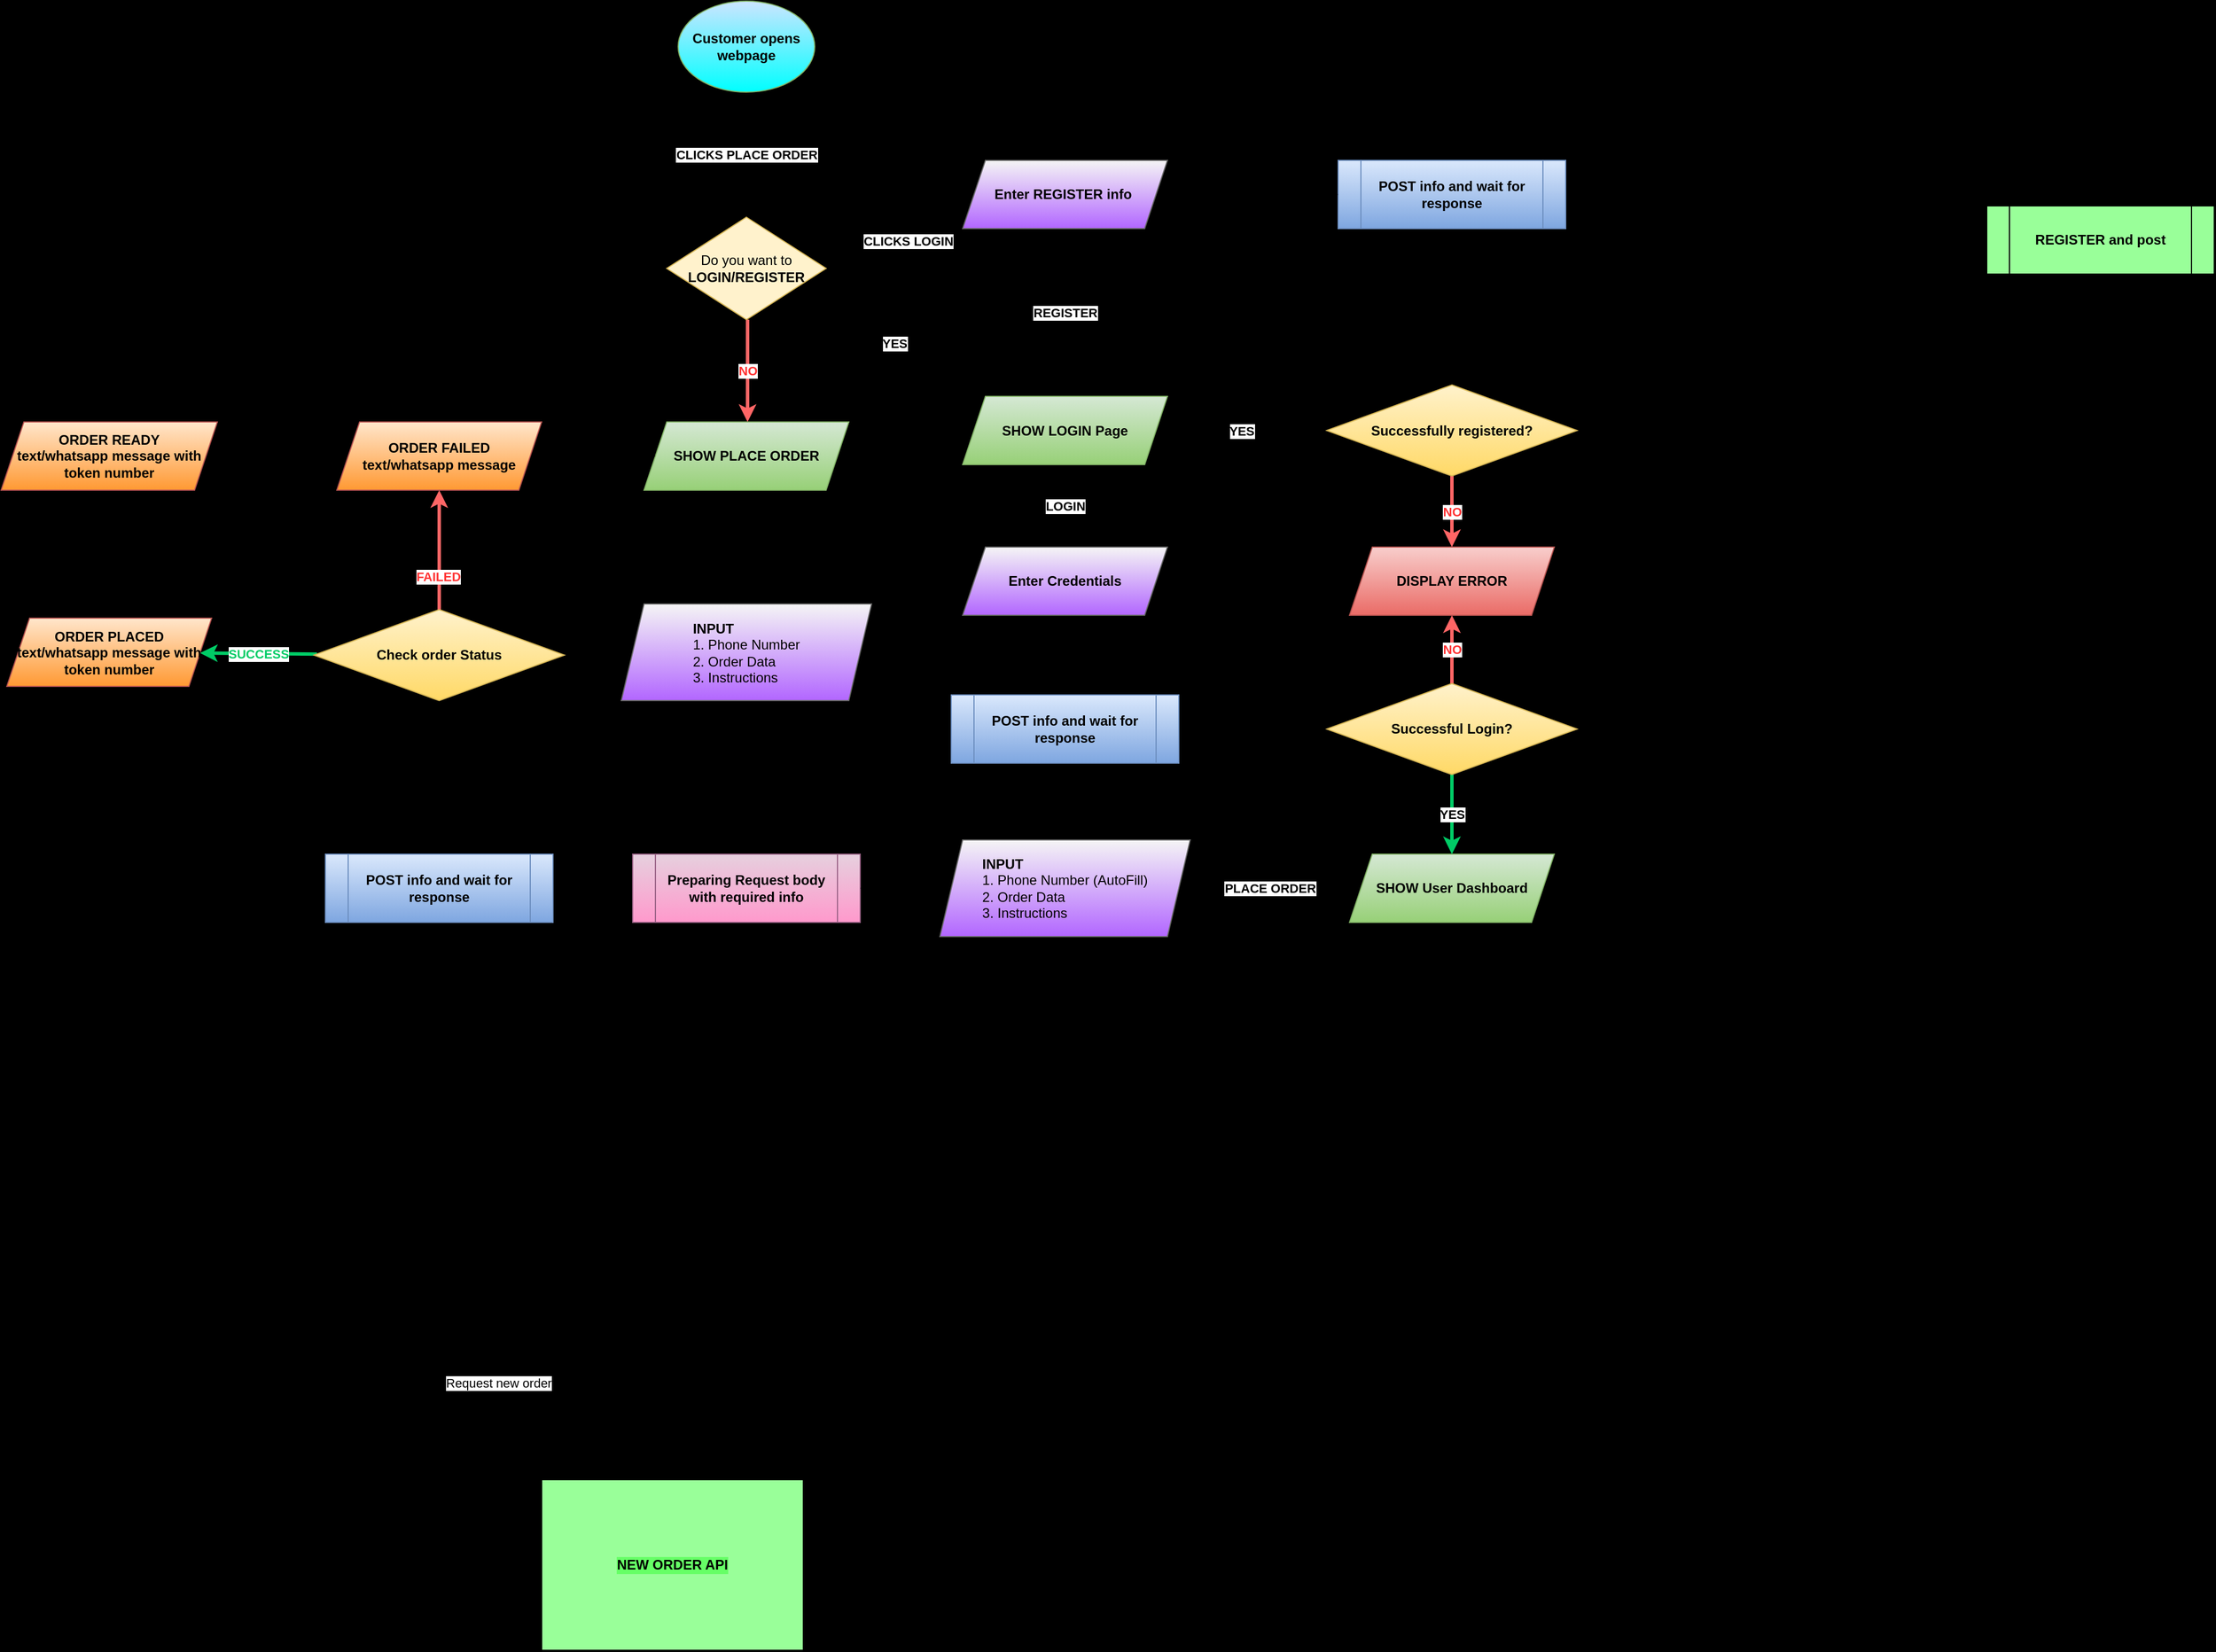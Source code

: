 <mxfile version="20.1.1" type="github">
  <diagram id="C5RBs43oDa-KdzZeNtuy" name="Page-1">
    <mxGraphModel dx="2500" dy="2134" grid="1" gridSize="10" guides="1" tooltips="1" connect="1" arrows="1" fold="1" page="1" pageScale="1" pageWidth="827" pageHeight="1169" background="#000000" math="0" shadow="0">
      <root>
        <mxCell id="WIyWlLk6GJQsqaUBKTNV-0" />
        <mxCell id="WIyWlLk6GJQsqaUBKTNV-1" parent="WIyWlLk6GJQsqaUBKTNV-0" />
        <mxCell id="2edAkVouW0L0a5yWlTD0-2" value="&lt;b&gt;CLICKS PLACE ORDER&lt;/b&gt;" style="rounded=0;orthogonalLoop=1;jettySize=auto;html=1;" parent="WIyWlLk6GJQsqaUBKTNV-1" source="2edAkVouW0L0a5yWlTD0-0" target="2edAkVouW0L0a5yWlTD0-1" edge="1">
          <mxGeometry relative="1" as="geometry" />
        </mxCell>
        <mxCell id="rCX9F-Vlkk9MKf0EUX4H-53" value="&lt;b&gt;CLICKS LOGIN&lt;/b&gt;" style="edgeStyle=none;rounded=0;orthogonalLoop=1;jettySize=auto;html=1;" edge="1" parent="WIyWlLk6GJQsqaUBKTNV-1" source="2edAkVouW0L0a5yWlTD0-0" target="rCX9F-Vlkk9MKf0EUX4H-58">
          <mxGeometry relative="1" as="geometry" />
        </mxCell>
        <mxCell id="2edAkVouW0L0a5yWlTD0-0" value="&lt;b&gt;Customer opens webpage&lt;/b&gt;" style="ellipse;whiteSpace=wrap;html=1;fillColor=#CCE5FF;gradientColor=#00FFFF;strokeColor=#82b366;" parent="WIyWlLk6GJQsqaUBKTNV-1" vertex="1">
          <mxGeometry x="330" y="-170" width="120" height="80" as="geometry" />
        </mxCell>
        <mxCell id="2edAkVouW0L0a5yWlTD0-6" value="&lt;b&gt;&lt;font color=&quot;#ff3333&quot;&gt;NO&lt;/font&gt;&lt;/b&gt;" style="rounded=0;orthogonalLoop=1;jettySize=auto;html=1;strokeColor=#FF6666;fontStyle=1;strokeWidth=3;" parent="WIyWlLk6GJQsqaUBKTNV-1" edge="1">
          <mxGeometry relative="1" as="geometry">
            <mxPoint x="391" y="110" as="sourcePoint" />
            <mxPoint x="391" y="200" as="targetPoint" />
          </mxGeometry>
        </mxCell>
        <mxCell id="rCX9F-Vlkk9MKf0EUX4H-11" value="&lt;b&gt;YES&lt;/b&gt;" style="edgeStyle=none;rounded=0;orthogonalLoop=1;jettySize=auto;html=1;" edge="1" parent="WIyWlLk6GJQsqaUBKTNV-1" source="2edAkVouW0L0a5yWlTD0-1" target="rCX9F-Vlkk9MKf0EUX4H-58">
          <mxGeometry relative="1" as="geometry" />
        </mxCell>
        <mxCell id="rCX9F-Vlkk9MKf0EUX4H-54" style="edgeStyle=none;rounded=0;orthogonalLoop=1;jettySize=auto;html=1;" edge="1" parent="WIyWlLk6GJQsqaUBKTNV-1" source="rCX9F-Vlkk9MKf0EUX4H-1" target="2edAkVouW0L0a5yWlTD0-5">
          <mxGeometry relative="1" as="geometry" />
        </mxCell>
        <mxCell id="2edAkVouW0L0a5yWlTD0-1" value="Do you want to &lt;b&gt;LOGIN/REGISTER&lt;/b&gt;" style="rhombus;whiteSpace=wrap;html=1;fillColor=#fff2cc;strokeColor=#d6b656;" parent="WIyWlLk6GJQsqaUBKTNV-1" vertex="1">
          <mxGeometry x="320" y="20" width="140" height="90" as="geometry" />
        </mxCell>
        <mxCell id="2edAkVouW0L0a5yWlTD0-10" value="Request new order" style="rounded=0;orthogonalLoop=1;jettySize=auto;html=1;" parent="WIyWlLk6GJQsqaUBKTNV-1" target="2edAkVouW0L0a5yWlTD0-7" edge="1">
          <mxGeometry relative="1" as="geometry">
            <mxPoint x="90" y="960" as="sourcePoint" />
          </mxGeometry>
        </mxCell>
        <mxCell id="2edAkVouW0L0a5yWlTD0-12" style="edgeStyle=none;rounded=0;orthogonalLoop=1;jettySize=auto;html=1;" parent="WIyWlLk6GJQsqaUBKTNV-1" source="rCX9F-Vlkk9MKf0EUX4H-43" target="2edAkVouW0L0a5yWlTD0-11" edge="1">
          <mxGeometry relative="1" as="geometry" />
        </mxCell>
        <mxCell id="rCX9F-Vlkk9MKf0EUX4H-44" style="edgeStyle=none;rounded=0;orthogonalLoop=1;jettySize=auto;html=1;" edge="1" parent="WIyWlLk6GJQsqaUBKTNV-1" source="2edAkVouW0L0a5yWlTD0-5" target="rCX9F-Vlkk9MKf0EUX4H-43">
          <mxGeometry relative="1" as="geometry" />
        </mxCell>
        <mxCell id="2edAkVouW0L0a5yWlTD0-5" value="&lt;div style=&quot;text-align: left;&quot;&gt;&lt;b style=&quot;background-color: initial;&quot;&gt;INPUT&lt;/b&gt;&lt;/div&gt;&lt;div style=&quot;text-align: left;&quot;&gt;&lt;span style=&quot;background-color: initial;&quot;&gt;1. Phone Number&lt;/span&gt;&lt;/div&gt;&lt;div style=&quot;text-align: left;&quot;&gt;&lt;span style=&quot;background-color: initial;&quot;&gt;2. Order Data&lt;/span&gt;&lt;/div&gt;&lt;div style=&quot;text-align: left;&quot;&gt;&lt;span style=&quot;background-color: initial;&quot;&gt;3. Instructions&lt;/span&gt;&lt;/div&gt;" style="shape=parallelogram;perimeter=parallelogramPerimeter;whiteSpace=wrap;html=1;fixedSize=1;fillColor=#f5f5f5;strokeColor=#666666;gradientColor=#B266FF;gradientDirection=south;" parent="WIyWlLk6GJQsqaUBKTNV-1" vertex="1">
          <mxGeometry x="280" y="360" width="220" height="85" as="geometry" />
        </mxCell>
        <mxCell id="2edAkVouW0L0a5yWlTD0-7" value="&lt;b&gt;NEW ORDER API&lt;/b&gt;" style="rounded=0;whiteSpace=wrap;html=1;labelBackgroundColor=#66FF66;fillColor=#99FF99;" parent="WIyWlLk6GJQsqaUBKTNV-1" vertex="1">
          <mxGeometry x="210" y="1130" width="230" height="150" as="geometry" />
        </mxCell>
        <mxCell id="2edAkVouW0L0a5yWlTD0-14" value="" style="edgeStyle=none;rounded=0;orthogonalLoop=1;jettySize=auto;html=1;" parent="WIyWlLk6GJQsqaUBKTNV-1" source="2edAkVouW0L0a5yWlTD0-11" target="2edAkVouW0L0a5yWlTD0-13" edge="1">
          <mxGeometry relative="1" as="geometry" />
        </mxCell>
        <mxCell id="2edAkVouW0L0a5yWlTD0-11" value="&lt;b&gt;POST info and wait for response&lt;/b&gt;" style="shape=process;whiteSpace=wrap;html=1;backgroundOutline=1;labelBackgroundColor=none;fillColor=#dae8fc;gradientColor=#7ea6e0;strokeColor=#6c8ebf;" parent="WIyWlLk6GJQsqaUBKTNV-1" vertex="1">
          <mxGeometry x="20" y="580" width="200" height="60" as="geometry" />
        </mxCell>
        <mxCell id="2edAkVouW0L0a5yWlTD0-16" value="&lt;b&gt;&lt;font color=&quot;#00cc66&quot;&gt;SUCCESS&lt;/font&gt;&lt;/b&gt;" style="edgeStyle=none;rounded=0;orthogonalLoop=1;jettySize=auto;html=1;strokeColor=#00CC66;fontStyle=1;strokeWidth=3;" parent="WIyWlLk6GJQsqaUBKTNV-1" source="2edAkVouW0L0a5yWlTD0-13" target="2edAkVouW0L0a5yWlTD0-15" edge="1">
          <mxGeometry relative="1" as="geometry" />
        </mxCell>
        <mxCell id="2edAkVouW0L0a5yWlTD0-18" value="" style="edgeStyle=none;rounded=0;orthogonalLoop=1;jettySize=auto;html=1;strokeColor=#FF6666;fontStyle=1;strokeWidth=3;" parent="WIyWlLk6GJQsqaUBKTNV-1" source="2edAkVouW0L0a5yWlTD0-13" target="rCX9F-Vlkk9MKf0EUX4H-49" edge="1">
          <mxGeometry relative="1" as="geometry">
            <mxPoint x="210" y="240" as="targetPoint" />
          </mxGeometry>
        </mxCell>
        <mxCell id="rCX9F-Vlkk9MKf0EUX4H-52" value="&lt;b&gt;&lt;font color=&quot;#ff3333&quot;&gt;FAILED&lt;/font&gt;&lt;/b&gt;" style="edgeLabel;html=1;align=center;verticalAlign=middle;resizable=0;points=[];" vertex="1" connectable="0" parent="2edAkVouW0L0a5yWlTD0-18">
          <mxGeometry x="-0.449" y="1" relative="1" as="geometry">
            <mxPoint as="offset" />
          </mxGeometry>
        </mxCell>
        <mxCell id="2edAkVouW0L0a5yWlTD0-13" value="&lt;b&gt;Check order Status&lt;/b&gt;" style="rhombus;whiteSpace=wrap;html=1;fillColor=#fff2cc;labelBackgroundColor=none;gradientColor=#ffd966;strokeColor=#d6b656;" parent="WIyWlLk6GJQsqaUBKTNV-1" vertex="1">
          <mxGeometry x="10" y="365" width="220" height="80" as="geometry" />
        </mxCell>
        <mxCell id="rCX9F-Vlkk9MKf0EUX4H-9" style="edgeStyle=none;rounded=0;orthogonalLoop=1;jettySize=auto;html=1;" edge="1" parent="WIyWlLk6GJQsqaUBKTNV-1" source="2edAkVouW0L0a5yWlTD0-15" target="rCX9F-Vlkk9MKf0EUX4H-6">
          <mxGeometry relative="1" as="geometry" />
        </mxCell>
        <mxCell id="2edAkVouW0L0a5yWlTD0-15" value="&lt;b&gt;ORDER PLACED text/whatsapp message with token number&lt;/b&gt;" style="shape=parallelogram;perimeter=parallelogramPerimeter;whiteSpace=wrap;html=1;fixedSize=1;fillColor=#FFE6CC;labelBackgroundColor=none;gradientColor=#FF9933;strokeColor=#b85450;" parent="WIyWlLk6GJQsqaUBKTNV-1" vertex="1">
          <mxGeometry x="-260" y="372.5" width="180" height="60" as="geometry" />
        </mxCell>
        <mxCell id="rCX9F-Vlkk9MKf0EUX4H-1" value="&lt;b&gt;SHOW PLACE ORDER&lt;/b&gt;" style="shape=parallelogram;perimeter=parallelogramPerimeter;whiteSpace=wrap;html=1;fixedSize=1;fillColor=#d5e8d4;labelBackgroundColor=none;gradientColor=#97d077;strokeColor=#82b366;" vertex="1" parent="WIyWlLk6GJQsqaUBKTNV-1">
          <mxGeometry x="300" y="200" width="180" height="60" as="geometry" />
        </mxCell>
        <mxCell id="rCX9F-Vlkk9MKf0EUX4H-6" value="&lt;b&gt;ORDER READY&lt;br&gt;text/whatsapp message with token number&lt;/b&gt;" style="shape=parallelogram;perimeter=parallelogramPerimeter;whiteSpace=wrap;html=1;fixedSize=1;fillColor=#FFE6CC;labelBackgroundColor=none;gradientColor=#FF9933;strokeColor=#b85450;" vertex="1" parent="WIyWlLk6GJQsqaUBKTNV-1">
          <mxGeometry x="-265" y="200" width="190" height="60" as="geometry" />
        </mxCell>
        <mxCell id="rCX9F-Vlkk9MKf0EUX4H-14" value="&lt;b&gt;REGISTER&lt;/b&gt;" style="edgeStyle=none;rounded=0;orthogonalLoop=1;jettySize=auto;html=1;" edge="1" parent="WIyWlLk6GJQsqaUBKTNV-1" source="rCX9F-Vlkk9MKf0EUX4H-58" target="rCX9F-Vlkk9MKf0EUX4H-31">
          <mxGeometry relative="1" as="geometry" />
        </mxCell>
        <mxCell id="rCX9F-Vlkk9MKf0EUX4H-33" value="&lt;b&gt;LOGIN&lt;/b&gt;" style="edgeStyle=none;rounded=0;orthogonalLoop=1;jettySize=auto;html=1;" edge="1" parent="WIyWlLk6GJQsqaUBKTNV-1" source="rCX9F-Vlkk9MKf0EUX4H-58" target="rCX9F-Vlkk9MKf0EUX4H-29">
          <mxGeometry relative="1" as="geometry" />
        </mxCell>
        <mxCell id="rCX9F-Vlkk9MKf0EUX4H-22" style="edgeStyle=none;rounded=0;orthogonalLoop=1;jettySize=auto;html=1;" edge="1" parent="WIyWlLk6GJQsqaUBKTNV-1" source="rCX9F-Vlkk9MKf0EUX4H-16" target="rCX9F-Vlkk9MKf0EUX4H-21">
          <mxGeometry relative="1" as="geometry" />
        </mxCell>
        <mxCell id="rCX9F-Vlkk9MKf0EUX4H-16" value="&lt;b&gt;POST info and wait for response&lt;/b&gt;" style="shape=process;whiteSpace=wrap;html=1;backgroundOutline=1;labelBackgroundColor=none;fillColor=#dae8fc;gradientColor=#7ea6e0;strokeColor=#6c8ebf;" vertex="1" parent="WIyWlLk6GJQsqaUBKTNV-1">
          <mxGeometry x="910" y="-30" width="200" height="60" as="geometry" />
        </mxCell>
        <mxCell id="rCX9F-Vlkk9MKf0EUX4H-20" value="&lt;b&gt;REGISTER and post&lt;/b&gt;" style="shape=process;whiteSpace=wrap;html=1;backgroundOutline=1;labelBackgroundColor=none;fillColor=#99FF99;" vertex="1" parent="WIyWlLk6GJQsqaUBKTNV-1">
          <mxGeometry x="1480" y="10" width="200" height="60" as="geometry" />
        </mxCell>
        <mxCell id="rCX9F-Vlkk9MKf0EUX4H-23" value="&lt;b&gt;YES&lt;/b&gt;" style="edgeStyle=none;rounded=0;orthogonalLoop=1;jettySize=auto;html=1;" edge="1" parent="WIyWlLk6GJQsqaUBKTNV-1" source="rCX9F-Vlkk9MKf0EUX4H-21" target="rCX9F-Vlkk9MKf0EUX4H-58">
          <mxGeometry relative="1" as="geometry" />
        </mxCell>
        <mxCell id="rCX9F-Vlkk9MKf0EUX4H-26" value="&lt;font color=&quot;#ff3333&quot;&gt;NO&lt;/font&gt;" style="edgeStyle=none;rounded=0;orthogonalLoop=1;jettySize=auto;html=1;fontStyle=1;strokeColor=#FF6666;strokeWidth=3;" edge="1" parent="WIyWlLk6GJQsqaUBKTNV-1" source="rCX9F-Vlkk9MKf0EUX4H-21" target="rCX9F-Vlkk9MKf0EUX4H-25">
          <mxGeometry relative="1" as="geometry" />
        </mxCell>
        <mxCell id="rCX9F-Vlkk9MKf0EUX4H-21" value="&lt;b&gt;Successfully registered?&lt;/b&gt;" style="rhombus;whiteSpace=wrap;html=1;fillColor=#fff2cc;labelBackgroundColor=none;gradientColor=#ffd966;strokeColor=#d6b656;" vertex="1" parent="WIyWlLk6GJQsqaUBKTNV-1">
          <mxGeometry x="900" y="167.5" width="220" height="80" as="geometry" />
        </mxCell>
        <mxCell id="rCX9F-Vlkk9MKf0EUX4H-28" style="edgeStyle=none;rounded=0;orthogonalLoop=1;jettySize=auto;html=1;" edge="1" parent="WIyWlLk6GJQsqaUBKTNV-1" source="rCX9F-Vlkk9MKf0EUX4H-25" target="rCX9F-Vlkk9MKf0EUX4H-58">
          <mxGeometry relative="1" as="geometry" />
        </mxCell>
        <mxCell id="rCX9F-Vlkk9MKf0EUX4H-25" value="&lt;b&gt;DISPLAY ERROR&lt;/b&gt;" style="shape=parallelogram;perimeter=parallelogramPerimeter;whiteSpace=wrap;html=1;fixedSize=1;fillColor=#f8cecc;labelBackgroundColor=none;strokeColor=#b85450;gradientColor=#ea6b66;" vertex="1" parent="WIyWlLk6GJQsqaUBKTNV-1">
          <mxGeometry x="920" y="310" width="180" height="60" as="geometry" />
        </mxCell>
        <mxCell id="rCX9F-Vlkk9MKf0EUX4H-39" style="edgeStyle=none;rounded=0;orthogonalLoop=1;jettySize=auto;html=1;" edge="1" parent="WIyWlLk6GJQsqaUBKTNV-1" source="rCX9F-Vlkk9MKf0EUX4H-29" target="rCX9F-Vlkk9MKf0EUX4H-36">
          <mxGeometry relative="1" as="geometry" />
        </mxCell>
        <mxCell id="rCX9F-Vlkk9MKf0EUX4H-29" value="&lt;b&gt;Enter Credentials&lt;/b&gt;" style="shape=parallelogram;perimeter=parallelogramPerimeter;whiteSpace=wrap;html=1;fixedSize=1;labelBackgroundColor=none;fillColor=#f5f5f5;strokeColor=#666666;gradientColor=#B266FF;gradientDirection=south;" vertex="1" parent="WIyWlLk6GJQsqaUBKTNV-1">
          <mxGeometry x="580" y="310" width="180" height="60" as="geometry" />
        </mxCell>
        <mxCell id="rCX9F-Vlkk9MKf0EUX4H-32" style="edgeStyle=none;rounded=0;orthogonalLoop=1;jettySize=auto;html=1;" edge="1" parent="WIyWlLk6GJQsqaUBKTNV-1" source="rCX9F-Vlkk9MKf0EUX4H-31" target="rCX9F-Vlkk9MKf0EUX4H-16">
          <mxGeometry relative="1" as="geometry" />
        </mxCell>
        <mxCell id="rCX9F-Vlkk9MKf0EUX4H-31" value="&lt;b&gt;Enter REGISTER info&amp;nbsp;&lt;/b&gt;" style="shape=parallelogram;perimeter=parallelogramPerimeter;whiteSpace=wrap;html=1;fixedSize=1;labelBackgroundColor=none;fillColor=#f5f5f5;strokeColor=#666666;gradientColor=#B266FF;gradientDirection=south;" vertex="1" parent="WIyWlLk6GJQsqaUBKTNV-1">
          <mxGeometry x="580" y="-30" width="180" height="60" as="geometry" />
        </mxCell>
        <mxCell id="rCX9F-Vlkk9MKf0EUX4H-40" value="&lt;font color=&quot;#ff3333&quot;&gt;NO&lt;/font&gt;" style="edgeStyle=none;rounded=0;orthogonalLoop=1;jettySize=auto;html=1;strokeColor=#FF6666;fontStyle=1;strokeWidth=3;" edge="1" parent="WIyWlLk6GJQsqaUBKTNV-1" source="rCX9F-Vlkk9MKf0EUX4H-38" target="rCX9F-Vlkk9MKf0EUX4H-25">
          <mxGeometry relative="1" as="geometry" />
        </mxCell>
        <mxCell id="rCX9F-Vlkk9MKf0EUX4H-46" value="&lt;b&gt;PLACE ORDER&lt;/b&gt;" style="edgeStyle=none;rounded=0;orthogonalLoop=1;jettySize=auto;html=1;" edge="1" parent="WIyWlLk6GJQsqaUBKTNV-1" source="rCX9F-Vlkk9MKf0EUX4H-34" target="rCX9F-Vlkk9MKf0EUX4H-45">
          <mxGeometry relative="1" as="geometry" />
        </mxCell>
        <mxCell id="rCX9F-Vlkk9MKf0EUX4H-34" value="&lt;b&gt;SHOW User Dashboard&lt;/b&gt;" style="shape=parallelogram;perimeter=parallelogramPerimeter;whiteSpace=wrap;html=1;fixedSize=1;fillColor=#d5e8d4;labelBackgroundColor=none;strokeColor=#82b366;gradientColor=#97d077;" vertex="1" parent="WIyWlLk6GJQsqaUBKTNV-1">
          <mxGeometry x="920" y="580" width="180" height="60" as="geometry" />
        </mxCell>
        <mxCell id="rCX9F-Vlkk9MKf0EUX4H-35" style="edgeStyle=none;rounded=0;orthogonalLoop=1;jettySize=auto;html=1;" edge="1" parent="WIyWlLk6GJQsqaUBKTNV-1" source="rCX9F-Vlkk9MKf0EUX4H-36" target="rCX9F-Vlkk9MKf0EUX4H-38">
          <mxGeometry relative="1" as="geometry" />
        </mxCell>
        <mxCell id="rCX9F-Vlkk9MKf0EUX4H-36" value="&lt;b&gt;POST info and wait for response&lt;/b&gt;" style="shape=process;whiteSpace=wrap;html=1;backgroundOutline=1;labelBackgroundColor=none;fillColor=#dae8fc;gradientColor=#7ea6e0;strokeColor=#6c8ebf;" vertex="1" parent="WIyWlLk6GJQsqaUBKTNV-1">
          <mxGeometry x="570" y="440" width="200" height="60" as="geometry" />
        </mxCell>
        <mxCell id="rCX9F-Vlkk9MKf0EUX4H-37" value="&lt;b&gt;YES&lt;/b&gt;" style="edgeStyle=none;rounded=0;orthogonalLoop=1;jettySize=auto;html=1;strokeColor=#00CC66;fontStyle=1;strokeWidth=3;" edge="1" parent="WIyWlLk6GJQsqaUBKTNV-1" source="rCX9F-Vlkk9MKf0EUX4H-38" target="rCX9F-Vlkk9MKf0EUX4H-34">
          <mxGeometry relative="1" as="geometry">
            <mxPoint x="600" y="610.179" as="targetPoint" />
          </mxGeometry>
        </mxCell>
        <mxCell id="rCX9F-Vlkk9MKf0EUX4H-38" value="&lt;b&gt;Successful Login?&lt;/b&gt;" style="rhombus;whiteSpace=wrap;html=1;fillColor=#fff2cc;labelBackgroundColor=none;gradientColor=#ffd966;strokeColor=#d6b656;" vertex="1" parent="WIyWlLk6GJQsqaUBKTNV-1">
          <mxGeometry x="900" y="430" width="220" height="80" as="geometry" />
        </mxCell>
        <mxCell id="rCX9F-Vlkk9MKf0EUX4H-43" value="&lt;b&gt;Preparing Request body with required info&lt;/b&gt;" style="shape=process;whiteSpace=wrap;html=1;backgroundOutline=1;labelBackgroundColor=none;fillColor=#e6d0de;gradientColor=#FF99CC;strokeColor=#996185;" vertex="1" parent="WIyWlLk6GJQsqaUBKTNV-1">
          <mxGeometry x="290" y="580" width="200" height="60" as="geometry" />
        </mxCell>
        <mxCell id="rCX9F-Vlkk9MKf0EUX4H-47" style="edgeStyle=none;rounded=0;orthogonalLoop=1;jettySize=auto;html=1;" edge="1" parent="WIyWlLk6GJQsqaUBKTNV-1" source="rCX9F-Vlkk9MKf0EUX4H-45" target="rCX9F-Vlkk9MKf0EUX4H-43">
          <mxGeometry relative="1" as="geometry" />
        </mxCell>
        <mxCell id="rCX9F-Vlkk9MKf0EUX4H-45" value="&lt;div style=&quot;text-align: left;&quot;&gt;&lt;div&gt;&lt;b style=&quot;background-color: initial;&quot;&gt;INPUT&lt;/b&gt;&lt;/div&gt;&lt;div&gt;&lt;span style=&quot;background-color: initial;&quot;&gt;1. Phone Number (AutoFill)&lt;/span&gt;&lt;/div&gt;&lt;div&gt;&lt;span style=&quot;background-color: initial;&quot;&gt;2. Order Data&lt;/span&gt;&lt;/div&gt;&lt;div&gt;&lt;span style=&quot;background-color: initial;&quot;&gt;3. Instructions&lt;/span&gt;&lt;/div&gt;&lt;/div&gt;" style="shape=parallelogram;perimeter=parallelogramPerimeter;whiteSpace=wrap;html=1;fixedSize=1;fillColor=#f5f5f5;strokeColor=#666666;gradientColor=#B266FF;gradientDirection=south;" vertex="1" parent="WIyWlLk6GJQsqaUBKTNV-1">
          <mxGeometry x="560" y="567.5" width="220" height="85" as="geometry" />
        </mxCell>
        <mxCell id="rCX9F-Vlkk9MKf0EUX4H-51" style="edgeStyle=none;rounded=0;orthogonalLoop=1;jettySize=auto;html=1;" edge="1" parent="WIyWlLk6GJQsqaUBKTNV-1" source="rCX9F-Vlkk9MKf0EUX4H-49" target="rCX9F-Vlkk9MKf0EUX4H-1">
          <mxGeometry relative="1" as="geometry" />
        </mxCell>
        <mxCell id="rCX9F-Vlkk9MKf0EUX4H-49" value="&lt;b&gt;ORDER FAILED &lt;br&gt;text/whatsapp message&lt;/b&gt;" style="shape=parallelogram;perimeter=parallelogramPerimeter;whiteSpace=wrap;html=1;fixedSize=1;fillColor=#FFE6CC;labelBackgroundColor=none;gradientColor=#FF9933;strokeColor=#b85450;" vertex="1" parent="WIyWlLk6GJQsqaUBKTNV-1">
          <mxGeometry x="30" y="200" width="180" height="60" as="geometry" />
        </mxCell>
        <mxCell id="rCX9F-Vlkk9MKf0EUX4H-58" value="&lt;b&gt;SHOW LOGIN Page&lt;/b&gt;" style="shape=parallelogram;perimeter=parallelogramPerimeter;whiteSpace=wrap;html=1;fixedSize=1;fillColor=#d5e8d4;labelBackgroundColor=none;gradientColor=#97d077;strokeColor=#82b366;" vertex="1" parent="WIyWlLk6GJQsqaUBKTNV-1">
          <mxGeometry x="580" y="177.5" width="180" height="60" as="geometry" />
        </mxCell>
      </root>
    </mxGraphModel>
  </diagram>
</mxfile>
